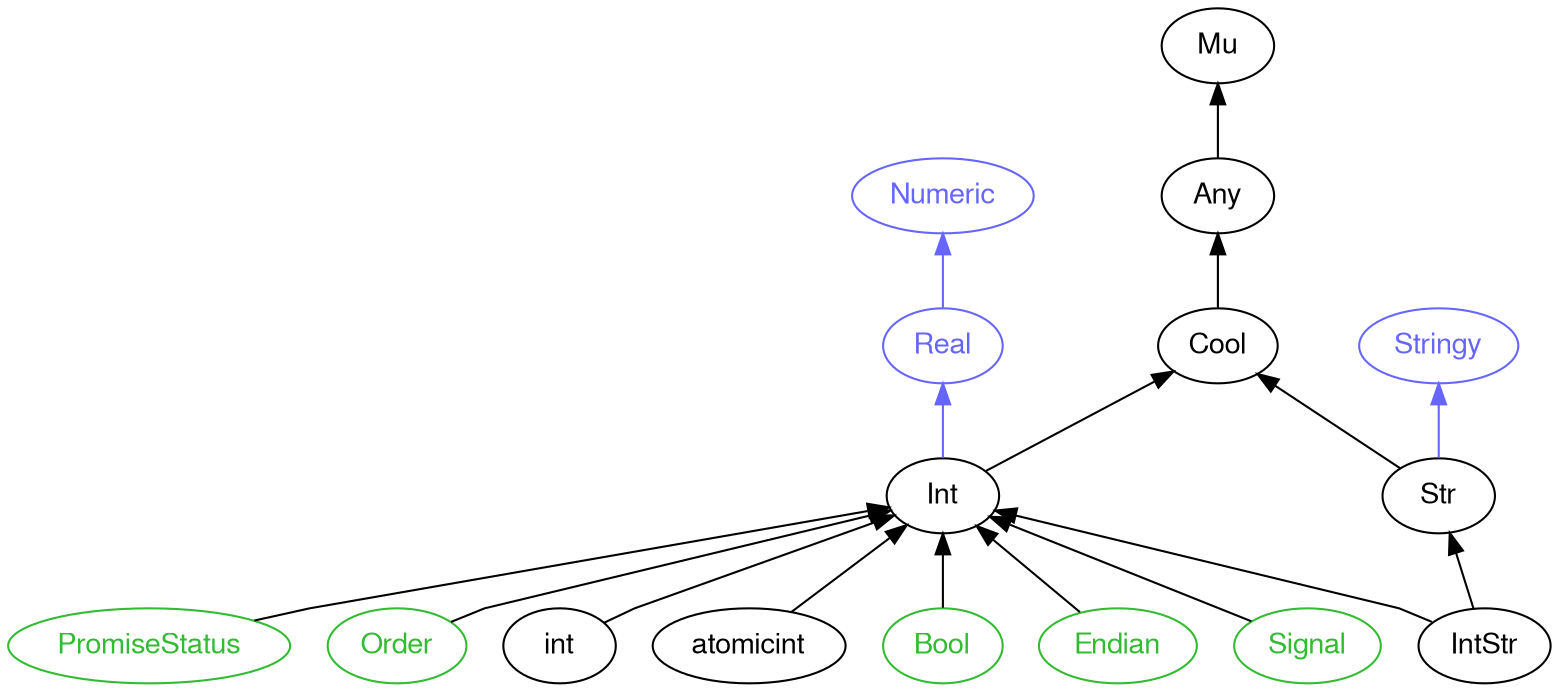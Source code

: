 digraph "perl6-type-graph" {
    rankdir=BT;
    splines=polyline;
    overlap=false; 
    // Types
    "Int" [color="#000000", fontcolor="#000000", href="/type/Int", fontname="FreeSans"];
    "Mu" [color="#000000", fontcolor="#000000", href="/type/Mu", fontname="FreeSans"];
    "Any" [color="#000000", fontcolor="#000000", href="/type/Any", fontname="FreeSans"];
    "Cool" [color="#000000", fontcolor="#000000", href="/type/Cool", fontname="FreeSans"];
    "Numeric" [color="#6666FF", fontcolor="#6666FF", href="/type/Numeric", fontname="FreeSans"];
    "Real" [color="#6666FF", fontcolor="#6666FF", href="/type/Real", fontname="FreeSans"];
    "PromiseStatus" [color="#33BB33", fontcolor="#33BB33", href="/type/PromiseStatus", fontname="FreeSans"];
    "Order" [color="#33BB33", fontcolor="#33BB33", href="/type/Order", fontname="FreeSans"];
    "int" [color="#000000", fontcolor="#000000", href="/type/int", fontname="FreeSans"];
    "atomicint" [color="#000000", fontcolor="#000000", href="/type/atomicint", fontname="FreeSans"];
    "Bool" [color="#33BB33", fontcolor="#33BB33", href="/type/Bool", fontname="FreeSans"];
    "Endian" [color="#33BB33", fontcolor="#33BB33", href="/type/Endian", fontname="FreeSans"];
    "Stringy" [color="#6666FF", fontcolor="#6666FF", href="/type/Stringy", fontname="FreeSans"];
    "Str" [color="#000000", fontcolor="#000000", href="/type/Str", fontname="FreeSans"];
    "IntStr" [color="#000000", fontcolor="#000000", href="/type/IntStr", fontname="FreeSans"];
    "Signal" [color="#33BB33", fontcolor="#33BB33", href="/type/Signal", fontname="FreeSans"];

    // Superclasses
    "Int" -> "Cool" [color="#000000"];
    "Any" -> "Mu" [color="#000000"];
    "Cool" -> "Any" [color="#000000"];
    "PromiseStatus" -> "Int" [color="#000000"];
    "Order" -> "Int" [color="#000000"];
    "int" -> "Int" [color="#000000"];
    "atomicint" -> "Int" [color="#000000"];
    "Bool" -> "Int" [color="#000000"];
    "Endian" -> "Int" [color="#000000"];
    "Str" -> "Cool" [color="#000000"];
    "IntStr" -> "Int" [color="#000000"];
    "IntStr" -> "Str" [color="#000000"];
    "Signal" -> "Int" [color="#000000"];

    // Roles
    "Int" -> "Real" [color="#6666FF"];
    "Real" -> "Numeric" [color="#6666FF"];
    "Str" -> "Stringy" [color="#6666FF"];
}
